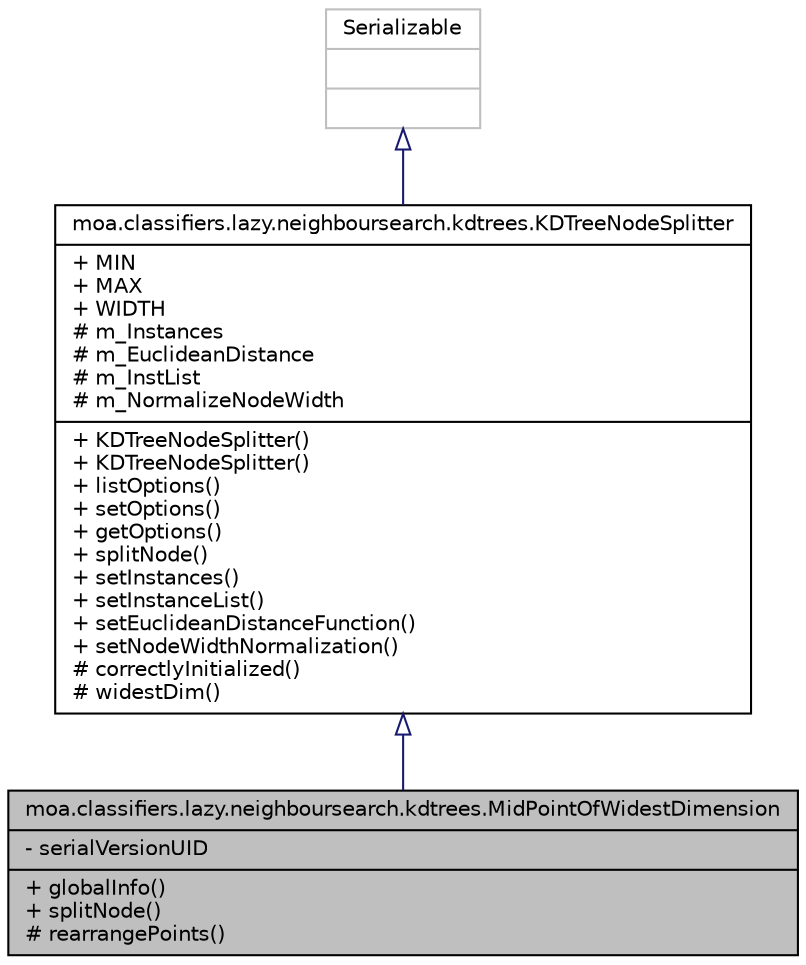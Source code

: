 digraph G
{
  edge [fontname="Helvetica",fontsize="10",labelfontname="Helvetica",labelfontsize="10"];
  node [fontname="Helvetica",fontsize="10",shape=record];
  Node1 [label="{moa.classifiers.lazy.neighboursearch.kdtrees.MidPointOfWidestDimension\n|- serialVersionUID\l|+ globalInfo()\l+ splitNode()\l# rearrangePoints()\l}",height=0.2,width=0.4,color="black", fillcolor="grey75", style="filled" fontcolor="black"];
  Node2 -> Node1 [dir=back,color="midnightblue",fontsize="10",style="solid",arrowtail="empty",fontname="Helvetica"];
  Node2 [label="{moa.classifiers.lazy.neighboursearch.kdtrees.KDTreeNodeSplitter\n|+ MIN\l+ MAX\l+ WIDTH\l# m_Instances\l# m_EuclideanDistance\l# m_InstList\l# m_NormalizeNodeWidth\l|+ KDTreeNodeSplitter()\l+ KDTreeNodeSplitter()\l+ listOptions()\l+ setOptions()\l+ getOptions()\l+ splitNode()\l+ setInstances()\l+ setInstanceList()\l+ setEuclideanDistanceFunction()\l+ setNodeWidthNormalization()\l# correctlyInitialized()\l# widestDim()\l}",height=0.2,width=0.4,color="black", fillcolor="white", style="filled",URL="$classmoa_1_1classifiers_1_1lazy_1_1neighboursearch_1_1kdtrees_1_1KDTreeNodeSplitter.html",tooltip="Class that splits up a KDTreeNode."];
  Node3 -> Node2 [dir=back,color="midnightblue",fontsize="10",style="solid",arrowtail="empty",fontname="Helvetica"];
  Node3 [label="{Serializable\n||}",height=0.2,width=0.4,color="grey75", fillcolor="white", style="filled"];
}
